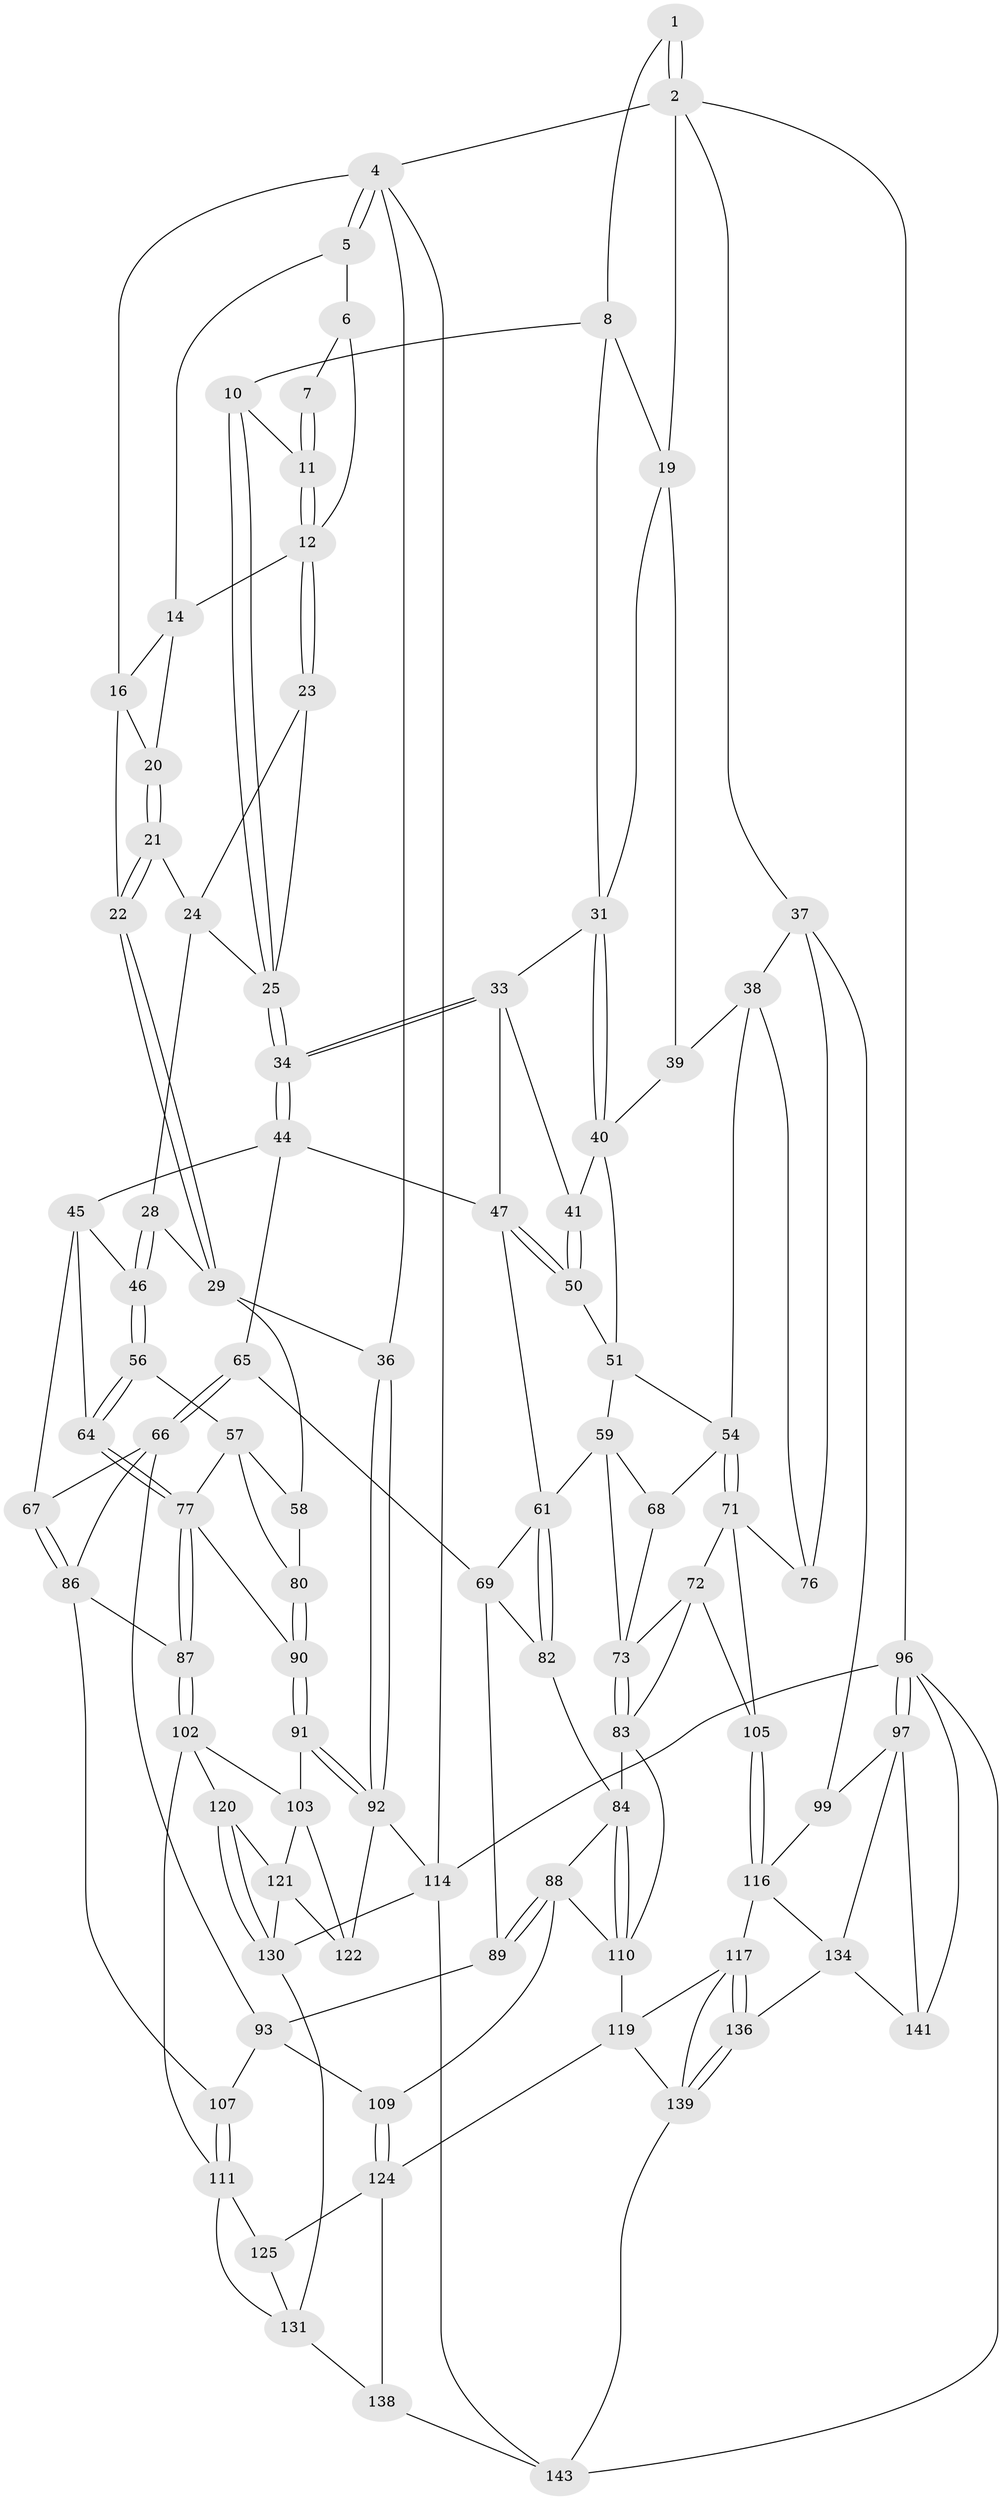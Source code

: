// Generated by graph-tools (version 1.1) at 2025/52/02/27/25 19:52:44]
// undirected, 92 vertices, 204 edges
graph export_dot {
graph [start="1"]
  node [color=gray90,style=filled];
  1 [pos="+0.6797750150953009+0"];
  2 [pos="+1+0",super="+3"];
  4 [pos="+0+0",super="+18"];
  5 [pos="+0+0"];
  6 [pos="+0.3752308476381702+0"];
  7 [pos="+0.4159182808512451+0"];
  8 [pos="+0.5987982889782852+0.0822234075302174",super="+9"];
  10 [pos="+0.5099528082227935+0.10936253698960816"];
  11 [pos="+0.49018163688713695+0.09236698972392011"];
  12 [pos="+0.31256990488472436+0.15166448822248757",super="+13"];
  14 [pos="+0.19789966826586042+0.09845709729678938",super="+15"];
  16 [pos="+0.07697023029899307+0.127746094380983",super="+17"];
  19 [pos="+0.8806105965452182+0.039314975895570516",super="+30"];
  20 [pos="+0.18237988784011222+0.11059270716466922"];
  21 [pos="+0.14844367702808817+0.19053834801491548"];
  22 [pos="+0.053631732378167735+0.20159527328923257"];
  23 [pos="+0.3157237754358391+0.1800781774783946"];
  24 [pos="+0.16454604164086425+0.21554100093576894",super="+27"];
  25 [pos="+0.37225944809233663+0.25552554905389957",super="+26"];
  28 [pos="+0.15204479844141752+0.3474775475246964"];
  29 [pos="+0.14558820701890124+0.3458554504242731",super="+35"];
  31 [pos="+0.5964673027137215+0.18447227340002473",super="+32"];
  33 [pos="+0.46983000530601887+0.2725181043488953",super="+42"];
  34 [pos="+0.3812280651529132+0.2707430849702799"];
  36 [pos="+0+0.3802352435070476"];
  37 [pos="+1+0",super="+75"];
  38 [pos="+0.8882135921592453+0.31619096548557524",super="+53"];
  39 [pos="+0.8305739175689991+0.2633033509206021"];
  40 [pos="+0.6373551001726545+0.28333037886115703",super="+43"];
  41 [pos="+0.6126365413160488+0.3206718261787478"];
  44 [pos="+0.369855957675261+0.30602725129719094",super="+49"];
  45 [pos="+0.182311427500064+0.3734881979814613",super="+63"];
  46 [pos="+0.16316627859196103+0.3622069430354699"];
  47 [pos="+0.5220137957053055+0.40761925303003665",super="+48"];
  50 [pos="+0.5906787930399887+0.39756408964838696"];
  51 [pos="+0.7332046273869881+0.4049035792893802",super="+52"];
  54 [pos="+0.7487724268955829+0.4350783535223307",super="+55"];
  56 [pos="+0.10424314141964719+0.4869469422522454"];
  57 [pos="+0.09173355463524994+0.4904175086650534",super="+79"];
  58 [pos="+0.035157255125866385+0.48420097639387427"];
  59 [pos="+0.6102108104080982+0.4414568100390467",super="+60"];
  61 [pos="+0.6094104984997426+0.5121000997507792",super="+62"];
  64 [pos="+0.1542226565924352+0.5332441294859023"];
  65 [pos="+0.3442879960041916+0.4734122450327627"];
  66 [pos="+0.3151469717124114+0.49498497328799285",super="+94"];
  67 [pos="+0.29239215124587636+0.4919793637870849"];
  68 [pos="+0.7036964649971479+0.4729019061694957"];
  69 [pos="+0.49808049813282396+0.517548304694381",super="+70"];
  71 [pos="+0.8222444198543502+0.5611219118986233",super="+81"];
  72 [pos="+0.7012185984541898+0.5804165914002055",super="+100"];
  73 [pos="+0.6900542328816756+0.5751346577687546",super="+74"];
  76 [pos="+1+0.5237121362161359"];
  77 [pos="+0.14350042149388215+0.5913153960075032",super="+78"];
  80 [pos="+0.043823713475769174+0.5571979383080499"];
  82 [pos="+0.58044646842433+0.5378126135554575"];
  83 [pos="+0.6223313493175683+0.6269649771794074",super="+101"];
  84 [pos="+0.6090598034491842+0.6323692274318583",super="+85"];
  86 [pos="+0.2091177660140062+0.6126442325288604",super="+95"];
  87 [pos="+0.14897540542677673+0.6141244181684189"];
  88 [pos="+0.49126155209545536+0.6113854379376484",super="+108"];
  89 [pos="+0.47483222356435095+0.5886571495779997"];
  90 [pos="+0+0.6750151917100142"];
  91 [pos="+0+0.6781075872946853"];
  92 [pos="+0+0.667562035495387",super="+113"];
  93 [pos="+0.37472974505701373+0.600849046391129",super="+106"];
  96 [pos="+1+1",super="+142"];
  97 [pos="+1+1",super="+98"];
  99 [pos="+1+0.6650758737678061"];
  102 [pos="+0.1261440665363912+0.649868236638581",super="+112"];
  103 [pos="+0.1250441418769368+0.6503971377120705",super="+104"];
  105 [pos="+0.7845729827332082+0.7133659441851409"];
  107 [pos="+0.266426075053599+0.6734639037493466"];
  109 [pos="+0.42554180787655427+0.7536174947332984"];
  110 [pos="+0.59315806452337+0.7085071419509513",super="+115"];
  111 [pos="+0.25050561896974816+0.7442766316182918",super="+126"];
  114 [pos="+0+1",super="+133"];
  116 [pos="+0.7887275740365076+0.7479717429805135",super="+129"];
  117 [pos="+0.7560023745542214+0.7822464925027586",super="+118"];
  119 [pos="+0.6556687466413017+0.8268677304800298",super="+127"];
  120 [pos="+0.13656307948025928+0.766580235814517"];
  121 [pos="+0.12370147636229505+0.7005481659680012",super="+123"];
  122 [pos="+0.06524991025249673+0.7863813476725989"];
  124 [pos="+0.417764654306707+0.7775873682972458",super="+128"];
  125 [pos="+0.4097242656204287+0.7814036580360054"];
  130 [pos="+0.09506843734730815+0.8092295681333403",super="+132"];
  131 [pos="+0.16636110064955806+0.9932322643086832",super="+137"];
  134 [pos="+0.8958569063314596+0.9030605767308653",super="+135"];
  136 [pos="+0.8470363757254512+0.921731312563455"];
  138 [pos="+0.4999113747676275+1"];
  139 [pos="+0.8275407652126999+0.9442794610006325",super="+140"];
  141 [pos="+0.9239358204092097+0.9331414989699213"];
  143 [pos="+0.7325619853870149+1",super="+144"];
  1 -- 2;
  1 -- 2;
  1 -- 8;
  2 -- 19;
  2 -- 96;
  2 -- 4;
  2 -- 37;
  4 -- 5;
  4 -- 5;
  4 -- 114;
  4 -- 36;
  4 -- 16;
  5 -- 6;
  5 -- 14;
  6 -- 7;
  6 -- 12;
  7 -- 11;
  7 -- 11;
  8 -- 19;
  8 -- 10;
  8 -- 31;
  10 -- 11;
  10 -- 25;
  10 -- 25;
  11 -- 12;
  11 -- 12;
  12 -- 23;
  12 -- 23;
  12 -- 14;
  14 -- 20;
  14 -- 16;
  16 -- 20;
  16 -- 22;
  19 -- 31;
  19 -- 39;
  20 -- 21;
  20 -- 21;
  21 -- 22;
  21 -- 22;
  21 -- 24;
  22 -- 29;
  22 -- 29;
  23 -- 24;
  23 -- 25;
  24 -- 25;
  24 -- 28;
  25 -- 34;
  25 -- 34;
  28 -- 29;
  28 -- 46;
  28 -- 46;
  29 -- 58;
  29 -- 36;
  31 -- 40;
  31 -- 40;
  31 -- 33;
  33 -- 34;
  33 -- 34;
  33 -- 47;
  33 -- 41;
  34 -- 44;
  34 -- 44;
  36 -- 92;
  36 -- 92;
  37 -- 38;
  37 -- 99;
  37 -- 76;
  38 -- 39;
  38 -- 54;
  38 -- 76;
  39 -- 40;
  40 -- 41;
  40 -- 51;
  41 -- 50;
  41 -- 50;
  44 -- 45;
  44 -- 65;
  44 -- 47;
  45 -- 46;
  45 -- 64;
  45 -- 67;
  46 -- 56;
  46 -- 56;
  47 -- 50;
  47 -- 50;
  47 -- 61;
  50 -- 51;
  51 -- 54;
  51 -- 59;
  54 -- 71;
  54 -- 71;
  54 -- 68;
  56 -- 57;
  56 -- 64;
  56 -- 64;
  57 -- 58;
  57 -- 80;
  57 -- 77;
  58 -- 80;
  59 -- 68;
  59 -- 61;
  59 -- 73;
  61 -- 82;
  61 -- 82;
  61 -- 69;
  64 -- 77;
  64 -- 77;
  65 -- 66;
  65 -- 66;
  65 -- 69;
  66 -- 67;
  66 -- 93;
  66 -- 86;
  67 -- 86;
  67 -- 86;
  68 -- 73;
  69 -- 82;
  69 -- 89;
  71 -- 72;
  71 -- 105;
  71 -- 76;
  72 -- 73;
  72 -- 105;
  72 -- 83;
  73 -- 83;
  73 -- 83;
  77 -- 87;
  77 -- 87;
  77 -- 90;
  80 -- 90;
  80 -- 90;
  82 -- 84;
  83 -- 84;
  83 -- 110;
  84 -- 110;
  84 -- 110;
  84 -- 88;
  86 -- 87;
  86 -- 107;
  87 -- 102;
  87 -- 102;
  88 -- 89;
  88 -- 89;
  88 -- 109;
  88 -- 110;
  89 -- 93;
  90 -- 91;
  90 -- 91;
  91 -- 92;
  91 -- 92;
  91 -- 103;
  92 -- 114;
  92 -- 122;
  93 -- 109;
  93 -- 107;
  96 -- 97;
  96 -- 97;
  96 -- 114;
  96 -- 141;
  96 -- 143;
  97 -- 141;
  97 -- 99;
  97 -- 134;
  99 -- 116;
  102 -- 103;
  102 -- 120;
  102 -- 111;
  103 -- 121;
  103 -- 122;
  105 -- 116;
  105 -- 116;
  107 -- 111;
  107 -- 111;
  109 -- 124;
  109 -- 124;
  110 -- 119;
  111 -- 131;
  111 -- 125;
  114 -- 143;
  114 -- 130;
  116 -- 117;
  116 -- 134;
  117 -- 136;
  117 -- 136;
  117 -- 139;
  117 -- 119;
  119 -- 139;
  119 -- 124;
  120 -- 121;
  120 -- 130;
  120 -- 130;
  121 -- 122;
  121 -- 130;
  124 -- 125;
  124 -- 138;
  125 -- 131;
  130 -- 131;
  131 -- 138;
  134 -- 136;
  134 -- 141;
  136 -- 139;
  136 -- 139;
  138 -- 143;
  139 -- 143;
}
